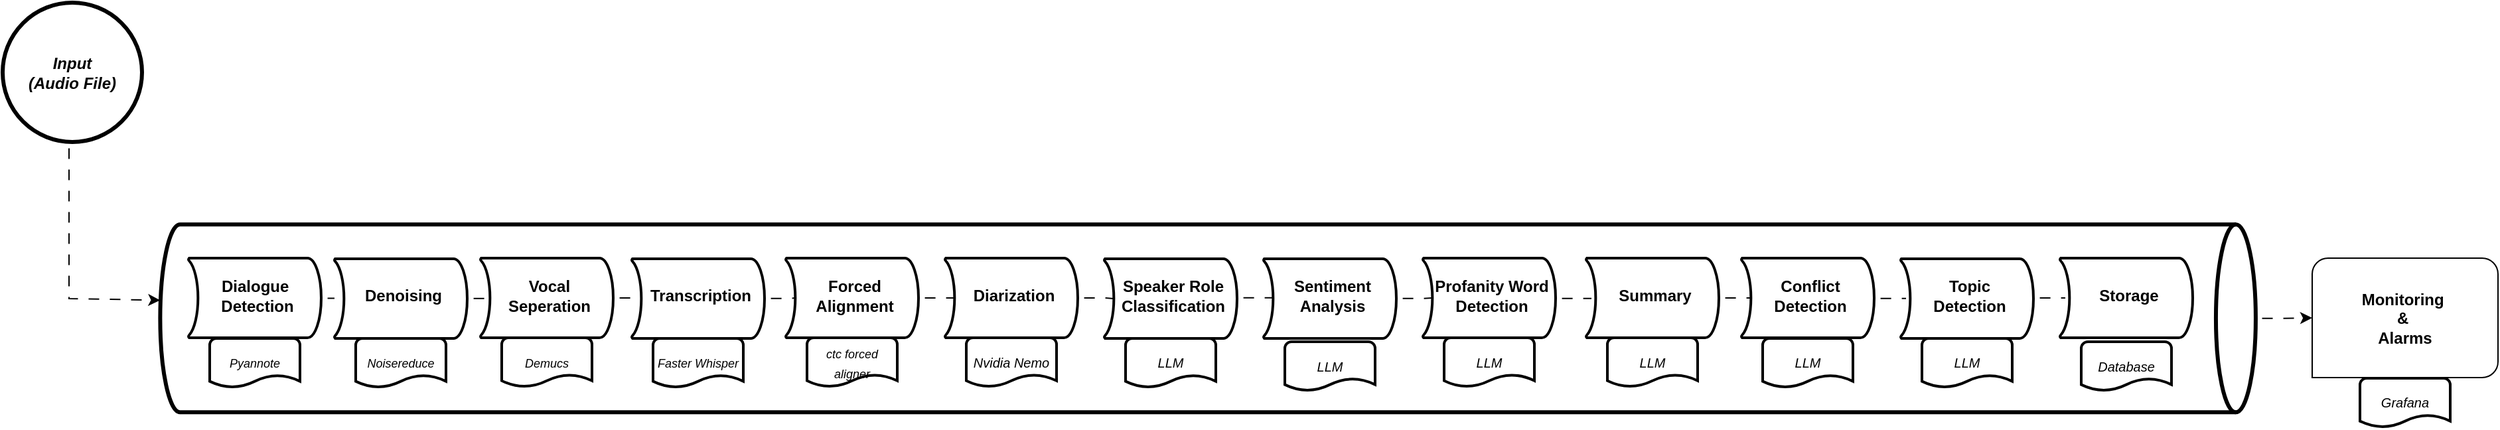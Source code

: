 <mxfile version="25.0.1">
  <diagram name="Page-1" id="nThjYtQWBedWvNntiuyj">
    <mxGraphModel dx="2358" dy="1008" grid="1" gridSize="10" guides="1" tooltips="1" connect="1" arrows="1" fold="1" page="0" pageScale="1" pageWidth="1600" pageHeight="900" background="none" math="0" shadow="0">
      <root>
        <mxCell id="0" />
        <mxCell id="1" parent="0" />
        <mxCell id="KXyx1WulohwY_7IWsDqo-150" style="edgeStyle=orthogonalEdgeStyle;rounded=0;orthogonalLoop=1;jettySize=auto;html=1;flowAnimation=1;" edge="1" parent="1" source="KXyx1WulohwY_7IWsDqo-146" target="KXyx1WulohwY_7IWsDqo-147">
          <mxGeometry relative="1" as="geometry">
            <Array as="points">
              <mxPoint x="70" y="453" />
            </Array>
          </mxGeometry>
        </mxCell>
        <mxCell id="KXyx1WulohwY_7IWsDqo-146" value="&lt;i&gt;&lt;b&gt;Input&lt;br&gt;(Audio File)&lt;/b&gt;&lt;/i&gt;" style="ellipse;whiteSpace=wrap;html=1;aspect=fixed;fillColor=default;strokeWidth=3;" vertex="1" parent="1">
          <mxGeometry x="20" y="230" width="105" height="105" as="geometry" />
        </mxCell>
        <mxCell id="KXyx1WulohwY_7IWsDqo-147" value="" style="shape=cylinder3;whiteSpace=wrap;html=1;boundedLbl=1;backgroundOutline=1;size=15;rotation=90;strokeWidth=3;fillColor=default;" vertex="1" parent="1">
          <mxGeometry x="857.33" y="-321.46" width="141.5" height="1578.78" as="geometry" />
        </mxCell>
        <mxCell id="KXyx1WulohwY_7IWsDqo-163" style="rounded=0;orthogonalLoop=1;jettySize=auto;html=1;flowAnimation=1;endArrow=none;endFill=0;" edge="1" parent="1" source="KXyx1WulohwY_7IWsDqo-154" target="KXyx1WulohwY_7IWsDqo-158">
          <mxGeometry relative="1" as="geometry" />
        </mxCell>
        <mxCell id="KXyx1WulohwY_7IWsDqo-154" value="&lt;div&gt;&lt;b&gt;Dialogue&amp;nbsp;&lt;br&gt;Detection&lt;/b&gt;&lt;/div&gt;" style="strokeWidth=2;html=1;shape=mxgraph.flowchart.stored_data;whiteSpace=wrap;spacingLeft=8;spacingRight=4;spacingBottom=3;direction=west;" vertex="1" parent="1">
          <mxGeometry x="160" y="422.5" width="100" height="60" as="geometry" />
        </mxCell>
        <mxCell id="KXyx1WulohwY_7IWsDqo-157" value="&lt;font style=&quot;font-size: 9px;&quot;&gt;&lt;i&gt;Pyannote&lt;/i&gt;&lt;/font&gt;" style="strokeWidth=2;html=1;shape=mxgraph.flowchart.document2;whiteSpace=wrap;size=0.25;" vertex="1" parent="1">
          <mxGeometry x="176" y="482.94" width="68" height="37" as="geometry" />
        </mxCell>
        <mxCell id="KXyx1WulohwY_7IWsDqo-168" style="edgeStyle=orthogonalEdgeStyle;rounded=0;orthogonalLoop=1;jettySize=auto;html=1;endArrow=none;endFill=0;flowAnimation=1;" edge="1" parent="1" source="KXyx1WulohwY_7IWsDqo-158" target="KXyx1WulohwY_7IWsDqo-166">
          <mxGeometry relative="1" as="geometry" />
        </mxCell>
        <mxCell id="KXyx1WulohwY_7IWsDqo-158" value="&lt;b&gt;Denoising&lt;/b&gt;" style="strokeWidth=2;html=1;shape=mxgraph.flowchart.stored_data;whiteSpace=wrap;spacingLeft=8;spacingRight=4;spacingBottom=3;direction=west;" vertex="1" parent="1">
          <mxGeometry x="270" y="422.94" width="100" height="60" as="geometry" />
        </mxCell>
        <mxCell id="KXyx1WulohwY_7IWsDqo-159" value="&lt;font style=&quot;font-size: 9px;&quot;&gt;&lt;i&gt;Noisereduce&lt;/i&gt;&lt;/font&gt;" style="strokeWidth=2;html=1;shape=mxgraph.flowchart.document2;whiteSpace=wrap;size=0.25;" vertex="1" parent="1">
          <mxGeometry x="286" y="482.94" width="68" height="37" as="geometry" />
        </mxCell>
        <mxCell id="KXyx1WulohwY_7IWsDqo-166" value="&lt;b&gt;Vocal&lt;/b&gt;&lt;div&gt;&lt;b&gt;Seperation&lt;/b&gt;&lt;/div&gt;" style="strokeWidth=2;html=1;shape=mxgraph.flowchart.stored_data;whiteSpace=wrap;spacingLeft=8;spacingRight=4;spacingBottom=3;direction=west;" vertex="1" parent="1">
          <mxGeometry x="380" y="422.5" width="100" height="60" as="geometry" />
        </mxCell>
        <mxCell id="KXyx1WulohwY_7IWsDqo-167" value="&lt;font style=&quot;font-size: 9px;&quot;&gt;&lt;i&gt;Demucs&lt;/i&gt;&lt;/font&gt;" style="strokeWidth=2;html=1;shape=mxgraph.flowchart.document2;whiteSpace=wrap;size=0.25;" vertex="1" parent="1">
          <mxGeometry x="396" y="482.5" width="68" height="37" as="geometry" />
        </mxCell>
        <mxCell id="KXyx1WulohwY_7IWsDqo-169" value="&lt;b&gt;Transcription&lt;/b&gt;" style="strokeWidth=2;html=1;shape=mxgraph.flowchart.stored_data;whiteSpace=wrap;spacingLeft=8;spacingRight=4;spacingBottom=3;direction=west;" vertex="1" parent="1">
          <mxGeometry x="494" y="422.94" width="100" height="60" as="geometry" />
        </mxCell>
        <mxCell id="KXyx1WulohwY_7IWsDqo-170" value="&lt;font style=&quot;font-size: 9px;&quot;&gt;&lt;i&gt;Faster Whisper&lt;/i&gt;&lt;/font&gt;" style="strokeWidth=2;html=1;shape=mxgraph.flowchart.document2;whiteSpace=wrap;size=0.25;" vertex="1" parent="1">
          <mxGeometry x="510" y="482.94" width="68" height="37" as="geometry" />
        </mxCell>
        <mxCell id="KXyx1WulohwY_7IWsDqo-172" value="&lt;b&gt;Forced Alignment&lt;/b&gt;" style="strokeWidth=2;html=1;shape=mxgraph.flowchart.stored_data;whiteSpace=wrap;spacingLeft=8;spacingRight=4;spacingBottom=3;direction=west;" vertex="1" parent="1">
          <mxGeometry x="610" y="422.5" width="100" height="60" as="geometry" />
        </mxCell>
        <mxCell id="KXyx1WulohwY_7IWsDqo-173" value="&lt;div style=&quot;&quot;&gt;&lt;i style=&quot;font-size: 9px; background-color: initial; line-height: 100%;&quot;&gt;ctc forced aligner&lt;/i&gt;&lt;/div&gt;" style="strokeWidth=2;html=1;shape=mxgraph.flowchart.document2;whiteSpace=wrap;size=0.25;align=center;" vertex="1" parent="1">
          <mxGeometry x="626" y="482.5" width="68" height="37" as="geometry" />
        </mxCell>
        <mxCell id="KXyx1WulohwY_7IWsDqo-175" style="edgeStyle=orthogonalEdgeStyle;rounded=0;orthogonalLoop=1;jettySize=auto;html=1;entryX=0.93;entryY=0.5;entryDx=0;entryDy=0;entryPerimeter=0;endArrow=none;endFill=0;flowAnimation=1;" edge="1" parent="1" source="KXyx1WulohwY_7IWsDqo-169" target="KXyx1WulohwY_7IWsDqo-172">
          <mxGeometry relative="1" as="geometry" />
        </mxCell>
        <mxCell id="KXyx1WulohwY_7IWsDqo-176" value="&lt;b&gt;Diarization&lt;/b&gt;" style="strokeWidth=2;html=1;shape=mxgraph.flowchart.stored_data;whiteSpace=wrap;spacingLeft=8;spacingRight=4;spacingBottom=3;direction=west;" vertex="1" parent="1">
          <mxGeometry x="730" y="422.5" width="100" height="60" as="geometry" />
        </mxCell>
        <mxCell id="KXyx1WulohwY_7IWsDqo-177" value="&lt;font size=&quot;1&quot;&gt;&lt;i&gt;Nvidia Nemo&lt;/i&gt;&lt;/font&gt;" style="strokeWidth=2;html=1;shape=mxgraph.flowchart.document2;whiteSpace=wrap;size=0.25;" vertex="1" parent="1">
          <mxGeometry x="746" y="482.5" width="68" height="37" as="geometry" />
        </mxCell>
        <mxCell id="KXyx1WulohwY_7IWsDqo-180" value="&lt;b&gt;Speaker Role&lt;br&gt;Classification&lt;/b&gt;" style="strokeWidth=2;html=1;shape=mxgraph.flowchart.stored_data;whiteSpace=wrap;spacingLeft=8;spacingRight=4;spacingBottom=3;direction=west;" vertex="1" parent="1">
          <mxGeometry x="850" y="422.94" width="100" height="60" as="geometry" />
        </mxCell>
        <mxCell id="KXyx1WulohwY_7IWsDqo-181" value="&lt;font size=&quot;1&quot;&gt;&lt;i&gt;LLM&lt;/i&gt;&lt;/font&gt;" style="strokeWidth=2;html=1;shape=mxgraph.flowchart.document2;whiteSpace=wrap;size=0.25;" vertex="1" parent="1">
          <mxGeometry x="866" y="482.94" width="68" height="37" as="geometry" />
        </mxCell>
        <mxCell id="KXyx1WulohwY_7IWsDqo-182" style="edgeStyle=orthogonalEdgeStyle;rounded=0;orthogonalLoop=1;jettySize=auto;html=1;entryX=0.93;entryY=0.5;entryDx=0;entryDy=0;entryPerimeter=0;endArrow=none;endFill=0;flowAnimation=1;" edge="1" parent="1" source="KXyx1WulohwY_7IWsDqo-176" target="KXyx1WulohwY_7IWsDqo-180">
          <mxGeometry relative="1" as="geometry" />
        </mxCell>
        <mxCell id="KXyx1WulohwY_7IWsDqo-183" value="&lt;b&gt;Sentiment&lt;/b&gt;&lt;div&gt;&lt;b&gt;Analysis&lt;/b&gt;&lt;/div&gt;" style="strokeWidth=2;html=1;shape=mxgraph.flowchart.stored_data;whiteSpace=wrap;spacingLeft=8;spacingRight=4;spacingBottom=3;direction=west;" vertex="1" parent="1">
          <mxGeometry x="970" y="422.94" width="100" height="60" as="geometry" />
        </mxCell>
        <mxCell id="KXyx1WulohwY_7IWsDqo-184" value="&lt;font size=&quot;1&quot;&gt;&lt;i&gt;LLM&lt;/i&gt;&lt;/font&gt;" style="strokeWidth=2;html=1;shape=mxgraph.flowchart.document2;whiteSpace=wrap;size=0.25;" vertex="1" parent="1">
          <mxGeometry x="986" y="485.44" width="68" height="37" as="geometry" />
        </mxCell>
        <mxCell id="KXyx1WulohwY_7IWsDqo-188" value="&lt;b&gt;Profanity Word Detection&lt;/b&gt;" style="strokeWidth=2;html=1;shape=mxgraph.flowchart.stored_data;whiteSpace=wrap;spacingLeft=8;spacingRight=4;spacingBottom=3;direction=west;" vertex="1" parent="1">
          <mxGeometry x="1090" y="422.5" width="100" height="60" as="geometry" />
        </mxCell>
        <mxCell id="KXyx1WulohwY_7IWsDqo-189" value="&lt;font size=&quot;1&quot;&gt;&lt;i&gt;LLM&lt;/i&gt;&lt;/font&gt;" style="strokeWidth=2;html=1;shape=mxgraph.flowchart.document2;whiteSpace=wrap;size=0.25;" vertex="1" parent="1">
          <mxGeometry x="1106" y="482.5" width="68" height="37" as="geometry" />
        </mxCell>
        <mxCell id="KXyx1WulohwY_7IWsDqo-195" style="edgeStyle=orthogonalEdgeStyle;rounded=0;orthogonalLoop=1;jettySize=auto;html=1;entryX=0.93;entryY=0.5;entryDx=0;entryDy=0;entryPerimeter=0;flowAnimation=1;endArrow=none;endFill=0;" edge="1" parent="1" source="KXyx1WulohwY_7IWsDqo-183" target="KXyx1WulohwY_7IWsDqo-188">
          <mxGeometry relative="1" as="geometry" />
        </mxCell>
        <mxCell id="KXyx1WulohwY_7IWsDqo-196" value="&lt;b&gt;Summary&lt;/b&gt;" style="strokeWidth=2;html=1;shape=mxgraph.flowchart.stored_data;whiteSpace=wrap;spacingLeft=8;spacingRight=4;spacingBottom=3;direction=west;" vertex="1" parent="1">
          <mxGeometry x="1213" y="422.5" width="100" height="60" as="geometry" />
        </mxCell>
        <mxCell id="KXyx1WulohwY_7IWsDqo-197" value="&lt;font size=&quot;1&quot;&gt;&lt;i&gt;LLM&lt;/i&gt;&lt;/font&gt;" style="strokeWidth=2;html=1;shape=mxgraph.flowchart.document2;whiteSpace=wrap;size=0.25;" vertex="1" parent="1">
          <mxGeometry x="1229" y="482.5" width="68" height="37" as="geometry" />
        </mxCell>
        <mxCell id="KXyx1WulohwY_7IWsDqo-199" value="&lt;b&gt;Conflict Detection&lt;/b&gt;" style="strokeWidth=2;html=1;shape=mxgraph.flowchart.stored_data;whiteSpace=wrap;spacingLeft=8;spacingRight=4;spacingBottom=3;direction=west;" vertex="1" parent="1">
          <mxGeometry x="1330" y="422.5" width="100" height="60" as="geometry" />
        </mxCell>
        <mxCell id="KXyx1WulohwY_7IWsDqo-200" value="&lt;font size=&quot;1&quot;&gt;&lt;i&gt;LLM&lt;/i&gt;&lt;/font&gt;" style="strokeWidth=2;html=1;shape=mxgraph.flowchart.document2;whiteSpace=wrap;size=0.25;" vertex="1" parent="1">
          <mxGeometry x="1346" y="482.94" width="68" height="37" as="geometry" />
        </mxCell>
        <mxCell id="KXyx1WulohwY_7IWsDqo-205" value="&lt;b&gt;Topic Detection&lt;/b&gt;" style="strokeWidth=2;html=1;shape=mxgraph.flowchart.stored_data;whiteSpace=wrap;spacingLeft=8;spacingRight=4;spacingBottom=3;direction=west;" vertex="1" parent="1">
          <mxGeometry x="1450" y="422.94" width="100" height="60" as="geometry" />
        </mxCell>
        <mxCell id="KXyx1WulohwY_7IWsDqo-206" value="&lt;font size=&quot;1&quot;&gt;&lt;i&gt;LLM&lt;/i&gt;&lt;/font&gt;" style="strokeWidth=2;html=1;shape=mxgraph.flowchart.document2;whiteSpace=wrap;size=0.25;" vertex="1" parent="1">
          <mxGeometry x="1466" y="482.94" width="68" height="37" as="geometry" />
        </mxCell>
        <mxCell id="KXyx1WulohwY_7IWsDqo-208" value="&lt;b&gt;Storage&lt;/b&gt;" style="strokeWidth=2;html=1;shape=mxgraph.flowchart.stored_data;whiteSpace=wrap;spacingLeft=8;spacingRight=4;spacingBottom=3;direction=west;" vertex="1" parent="1">
          <mxGeometry x="1570" y="422.5" width="100" height="60" as="geometry" />
        </mxCell>
        <mxCell id="KXyx1WulohwY_7IWsDqo-209" value="&lt;font size=&quot;1&quot;&gt;&lt;i&gt;Database&lt;/i&gt;&lt;/font&gt;" style="strokeWidth=2;html=1;shape=mxgraph.flowchart.document2;whiteSpace=wrap;size=0.25;" vertex="1" parent="1">
          <mxGeometry x="1586" y="485.44" width="68" height="37" as="geometry" />
        </mxCell>
        <mxCell id="KXyx1WulohwY_7IWsDqo-213" value="&lt;b&gt;Monitoring&amp;nbsp;&lt;br&gt;&lt;/b&gt;&lt;div&gt;&lt;b&gt;&amp;amp;&amp;nbsp;&lt;/b&gt;&lt;/div&gt;&lt;div&gt;&lt;b&gt;Alarms&lt;/b&gt;&lt;/div&gt;" style="verticalLabelPosition=middle;verticalAlign=middle;html=1;shape=mxgraph.basic.three_corner_round_rect;dx=6;whiteSpace=wrap;labelPosition=center;align=center;" vertex="1" parent="1">
          <mxGeometry x="1760" y="422.5" width="140" height="90" as="geometry" />
        </mxCell>
        <mxCell id="KXyx1WulohwY_7IWsDqo-215" value="&lt;font size=&quot;1&quot;&gt;&lt;i&gt;Grafana&lt;/i&gt;&lt;/font&gt;" style="strokeWidth=2;html=1;shape=mxgraph.flowchart.document2;whiteSpace=wrap;size=0.25;" vertex="1" parent="1">
          <mxGeometry x="1796" y="512.94" width="68" height="37" as="geometry" />
        </mxCell>
        <mxCell id="KXyx1WulohwY_7IWsDqo-216" style="edgeStyle=orthogonalEdgeStyle;rounded=0;orthogonalLoop=1;jettySize=auto;html=1;entryX=0;entryY=0.5;entryDx=0;entryDy=0;entryPerimeter=0;endArrow=classic;endFill=1;flowAnimation=1;" edge="1" parent="1" source="KXyx1WulohwY_7IWsDqo-147" target="KXyx1WulohwY_7IWsDqo-213">
          <mxGeometry relative="1" as="geometry" />
        </mxCell>
        <mxCell id="KXyx1WulohwY_7IWsDqo-222" style="edgeStyle=orthogonalEdgeStyle;rounded=0;orthogonalLoop=1;jettySize=auto;html=1;entryX=0.93;entryY=0.5;entryDx=0;entryDy=0;entryPerimeter=0;flowAnimation=1;endArrow=none;endFill=0;" edge="1" parent="1" source="KXyx1WulohwY_7IWsDqo-166" target="KXyx1WulohwY_7IWsDqo-169">
          <mxGeometry relative="1" as="geometry" />
        </mxCell>
        <mxCell id="KXyx1WulohwY_7IWsDqo-226" style="edgeStyle=orthogonalEdgeStyle;rounded=0;orthogonalLoop=1;jettySize=auto;html=1;entryX=0.93;entryY=0.5;entryDx=0;entryDy=0;entryPerimeter=0;endArrow=none;endFill=0;flowAnimation=1;exitX=0;exitY=0.5;exitDx=0;exitDy=0;exitPerimeter=0;" edge="1" parent="1" source="KXyx1WulohwY_7IWsDqo-172" target="KXyx1WulohwY_7IWsDqo-176">
          <mxGeometry relative="1" as="geometry">
            <mxPoint x="710" y="452.41" as="sourcePoint" />
            <mxPoint x="733" y="452.41" as="targetPoint" />
          </mxGeometry>
        </mxCell>
        <mxCell id="KXyx1WulohwY_7IWsDqo-237" style="edgeStyle=orthogonalEdgeStyle;rounded=0;orthogonalLoop=1;jettySize=auto;html=1;entryX=0.93;entryY=0.5;entryDx=0;entryDy=0;entryPerimeter=0;endArrow=none;endFill=0;flowAnimation=1;" edge="1" parent="1">
          <mxGeometry relative="1" as="geometry">
            <mxPoint x="950" y="452.4" as="sourcePoint" />
            <mxPoint x="977" y="452.4" as="targetPoint" />
          </mxGeometry>
        </mxCell>
        <mxCell id="KXyx1WulohwY_7IWsDqo-238" style="edgeStyle=orthogonalEdgeStyle;rounded=0;orthogonalLoop=1;jettySize=auto;html=1;entryX=0.93;entryY=0.5;entryDx=0;entryDy=0;entryPerimeter=0;flowAnimation=1;endArrow=none;endFill=0;" edge="1" parent="1">
          <mxGeometry relative="1" as="geometry">
            <mxPoint x="1190" y="452.87" as="sourcePoint" />
            <mxPoint x="1217" y="452.87" as="targetPoint" />
          </mxGeometry>
        </mxCell>
        <mxCell id="KXyx1WulohwY_7IWsDqo-239" style="edgeStyle=orthogonalEdgeStyle;rounded=0;orthogonalLoop=1;jettySize=auto;html=1;entryX=0.93;entryY=0.5;entryDx=0;entryDy=0;entryPerimeter=0;endArrow=none;endFill=0;flowAnimation=1;" edge="1" parent="1">
          <mxGeometry relative="1" as="geometry">
            <mxPoint x="1430" y="452.84" as="sourcePoint" />
            <mxPoint x="1454" y="452.84" as="targetPoint" />
          </mxGeometry>
        </mxCell>
        <mxCell id="KXyx1WulohwY_7IWsDqo-240" style="edgeStyle=orthogonalEdgeStyle;rounded=0;orthogonalLoop=1;jettySize=auto;html=1;entryX=0.93;entryY=0.5;entryDx=0;entryDy=0;entryPerimeter=0;endArrow=none;endFill=0;flowAnimation=1;" edge="1" parent="1">
          <mxGeometry relative="1" as="geometry">
            <mxPoint x="1313" y="452.45" as="sourcePoint" />
            <mxPoint x="1337" y="452.45" as="targetPoint" />
          </mxGeometry>
        </mxCell>
        <mxCell id="KXyx1WulohwY_7IWsDqo-242" style="edgeStyle=orthogonalEdgeStyle;rounded=0;orthogonalLoop=1;jettySize=auto;html=1;entryX=0.93;entryY=0.5;entryDx=0;entryDy=0;entryPerimeter=0;endArrow=none;endFill=0;flowAnimation=1;" edge="1" parent="1">
          <mxGeometry relative="1" as="geometry">
            <mxPoint x="1550" y="452.45" as="sourcePoint" />
            <mxPoint x="1574" y="452.45" as="targetPoint" />
          </mxGeometry>
        </mxCell>
      </root>
    </mxGraphModel>
  </diagram>
</mxfile>
